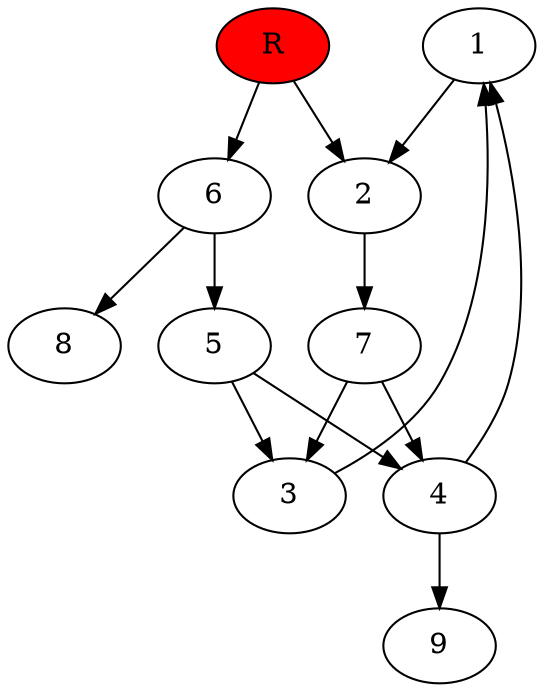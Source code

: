 digraph prb29424 {
	1
	2
	3
	4
	5
	6
	7
	8
	R [fillcolor="#ff0000" style=filled]
	1 -> 2
	2 -> 7
	3 -> 1
	4 -> 1
	4 -> 9
	5 -> 3
	5 -> 4
	6 -> 5
	6 -> 8
	7 -> 3
	7 -> 4
	R -> 2
	R -> 6
}

